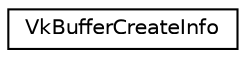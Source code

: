 digraph "Graphical Class Hierarchy"
{
 // LATEX_PDF_SIZE
  edge [fontname="Helvetica",fontsize="10",labelfontname="Helvetica",labelfontsize="10"];
  node [fontname="Helvetica",fontsize="10",shape=record];
  rankdir="LR";
  Node0 [label="VkBufferCreateInfo",height=0.2,width=0.4,color="black", fillcolor="white", style="filled",URL="$structVkBufferCreateInfo.html",tooltip=" "];
}

